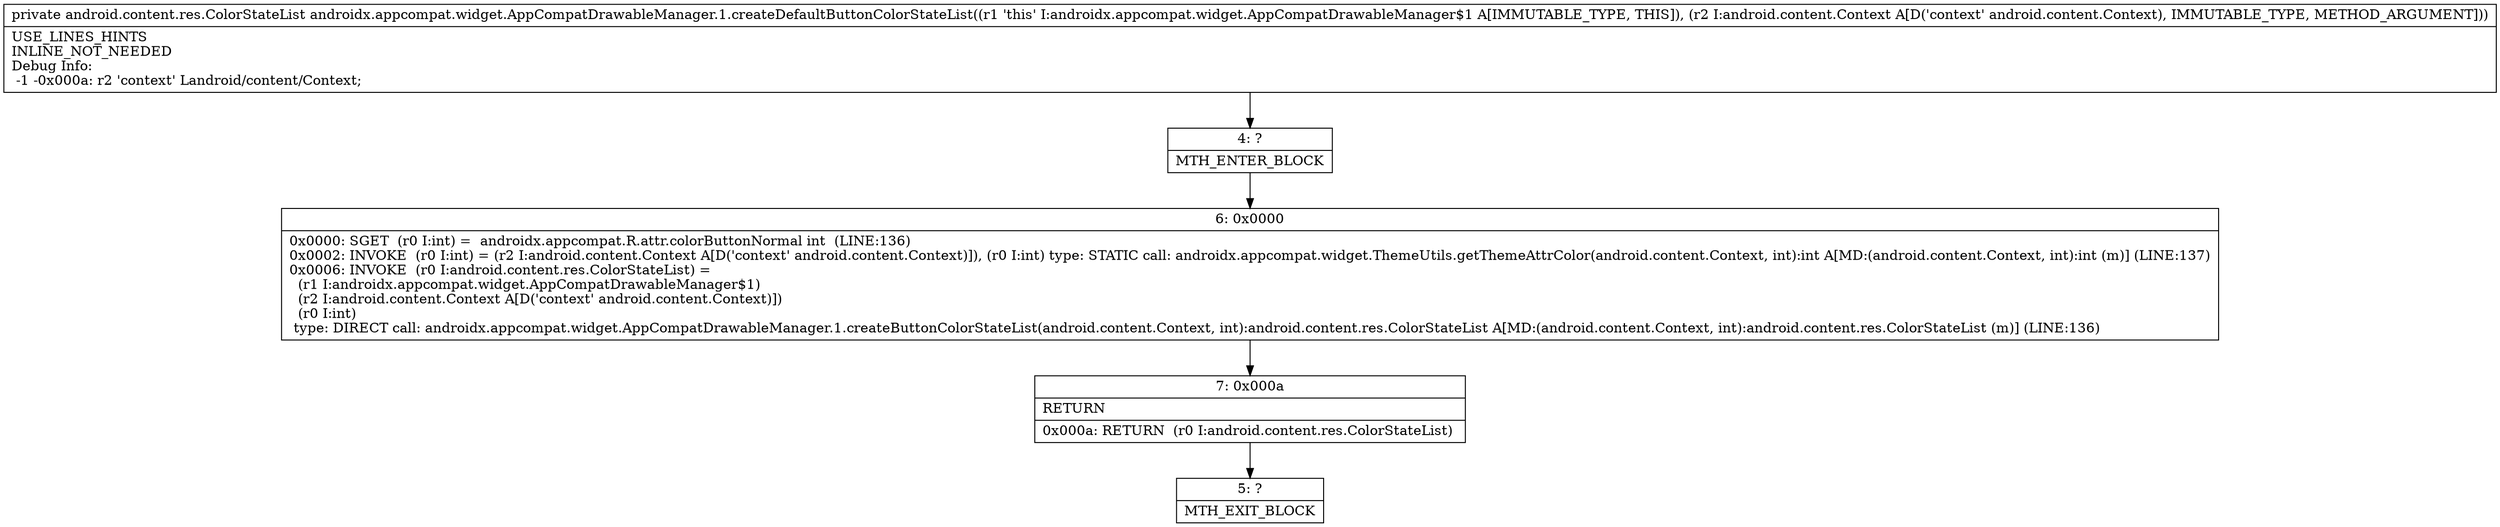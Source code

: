 digraph "CFG forandroidx.appcompat.widget.AppCompatDrawableManager.1.createDefaultButtonColorStateList(Landroid\/content\/Context;)Landroid\/content\/res\/ColorStateList;" {
Node_4 [shape=record,label="{4\:\ ?|MTH_ENTER_BLOCK\l}"];
Node_6 [shape=record,label="{6\:\ 0x0000|0x0000: SGET  (r0 I:int) =  androidx.appcompat.R.attr.colorButtonNormal int  (LINE:136)\l0x0002: INVOKE  (r0 I:int) = (r2 I:android.content.Context A[D('context' android.content.Context)]), (r0 I:int) type: STATIC call: androidx.appcompat.widget.ThemeUtils.getThemeAttrColor(android.content.Context, int):int A[MD:(android.content.Context, int):int (m)] (LINE:137)\l0x0006: INVOKE  (r0 I:android.content.res.ColorStateList) = \l  (r1 I:androidx.appcompat.widget.AppCompatDrawableManager$1)\l  (r2 I:android.content.Context A[D('context' android.content.Context)])\l  (r0 I:int)\l type: DIRECT call: androidx.appcompat.widget.AppCompatDrawableManager.1.createButtonColorStateList(android.content.Context, int):android.content.res.ColorStateList A[MD:(android.content.Context, int):android.content.res.ColorStateList (m)] (LINE:136)\l}"];
Node_7 [shape=record,label="{7\:\ 0x000a|RETURN\l|0x000a: RETURN  (r0 I:android.content.res.ColorStateList) \l}"];
Node_5 [shape=record,label="{5\:\ ?|MTH_EXIT_BLOCK\l}"];
MethodNode[shape=record,label="{private android.content.res.ColorStateList androidx.appcompat.widget.AppCompatDrawableManager.1.createDefaultButtonColorStateList((r1 'this' I:androidx.appcompat.widget.AppCompatDrawableManager$1 A[IMMUTABLE_TYPE, THIS]), (r2 I:android.content.Context A[D('context' android.content.Context), IMMUTABLE_TYPE, METHOD_ARGUMENT]))  | USE_LINES_HINTS\lINLINE_NOT_NEEDED\lDebug Info:\l  \-1 \-0x000a: r2 'context' Landroid\/content\/Context;\l}"];
MethodNode -> Node_4;Node_4 -> Node_6;
Node_6 -> Node_7;
Node_7 -> Node_5;
}

